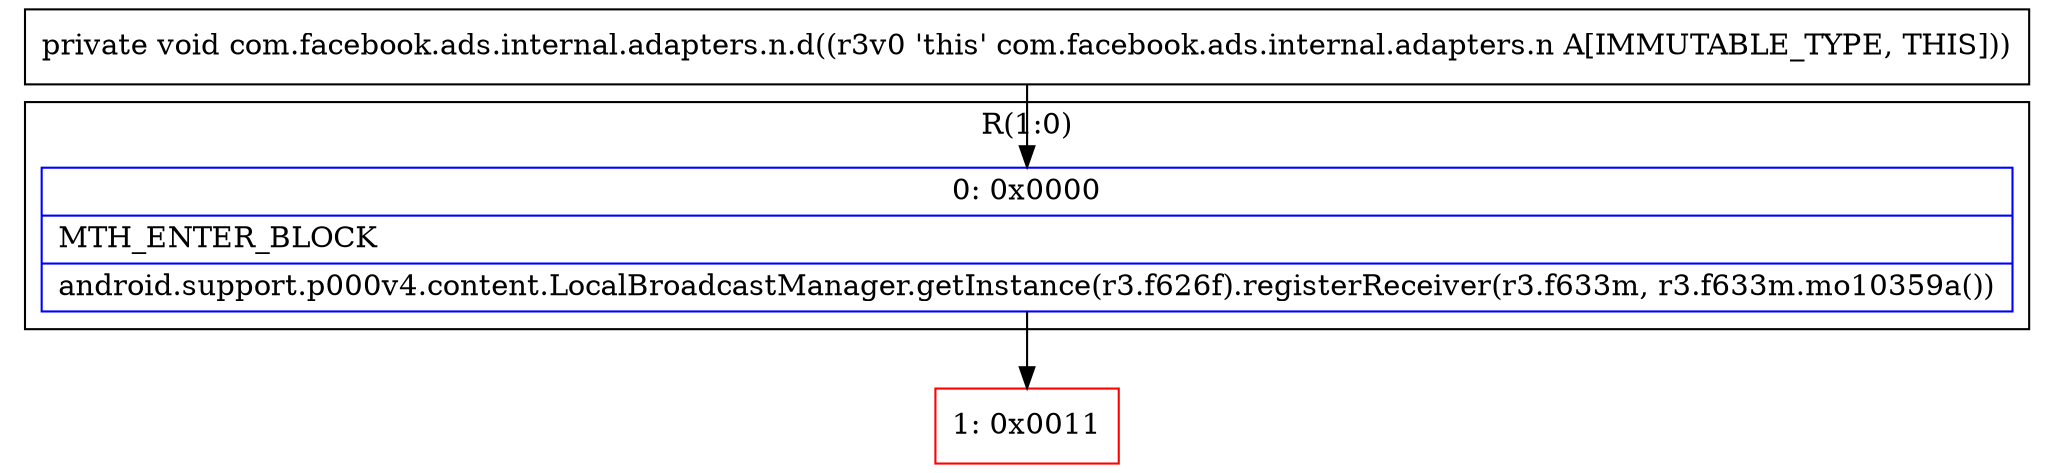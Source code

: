 digraph "CFG forcom.facebook.ads.internal.adapters.n.d()V" {
subgraph cluster_Region_1902139768 {
label = "R(1:0)";
node [shape=record,color=blue];
Node_0 [shape=record,label="{0\:\ 0x0000|MTH_ENTER_BLOCK\l|android.support.p000v4.content.LocalBroadcastManager.getInstance(r3.f626f).registerReceiver(r3.f633m, r3.f633m.mo10359a())\l}"];
}
Node_1 [shape=record,color=red,label="{1\:\ 0x0011}"];
MethodNode[shape=record,label="{private void com.facebook.ads.internal.adapters.n.d((r3v0 'this' com.facebook.ads.internal.adapters.n A[IMMUTABLE_TYPE, THIS])) }"];
MethodNode -> Node_0;
Node_0 -> Node_1;
}

